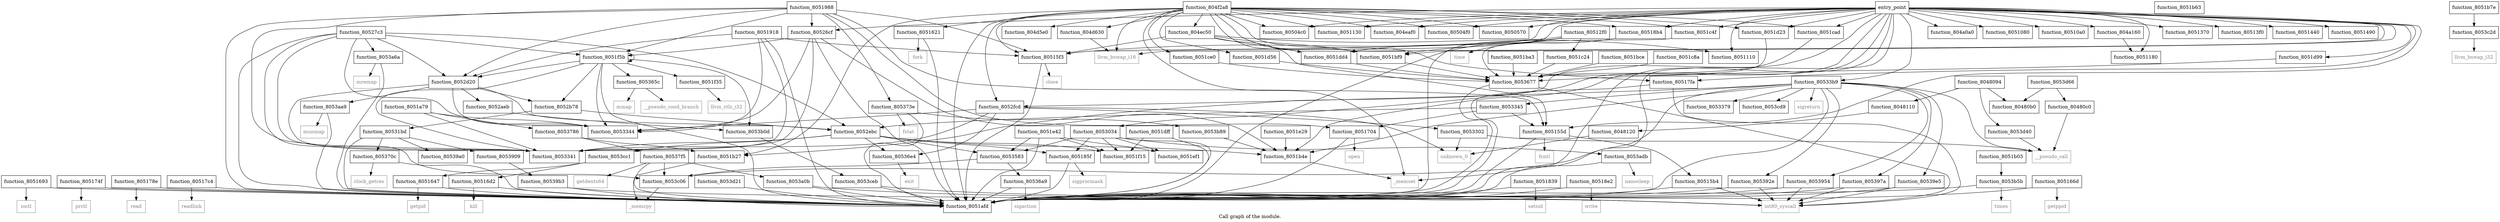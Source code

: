 digraph "Call graph of the module." {
  label="Call graph of the module.";
  node [shape=record];

  Node_function_805166d [label="{function_805166d}"];
  Node_function_8051693 [label="{function_8051693}"];
  Node_function_8051b4e [label="{function_8051b4e}"];
  Node_function_8051ef1 [label="{function_8051ef1}"];
  Node_function_8051b63 [label="{function_8051b63}"];
  Node_function_8051f15 [label="{function_8051f15}"];
  Node_function_8051b7e [label="{function_8051b7e}"];
  Node_function_8051f35 [label="{function_8051f35}"];
  Node_function_8051ba3 [label="{function_8051ba3}"];
  Node_function_8051f5b [label="{function_8051f5b}"];
  Node_function_8053379 [label="{function_8053379}"];
  Node_function_80526cf [label="{function_80526cf}"];
  Node_function_8051bce [label="{function_8051bce}"];
  Node_function_80527c3 [label="{function_80527c3}"];
  Node_function_8051bf9 [label="{function_8051bf9}"];
  Node_function_8052aeb [label="{function_8052aeb}"];
  Node_function_8052b78 [label="{function_8052b78}"];
  Node_function_8051c24 [label="{function_8051c24}"];
  Node_function_8052d20 [label="{function_8052d20}"];
  Node_function_8051c4f [label="{function_8051c4f}"];
  Node_function_80516d2 [label="{function_80516d2}"];
  Node_function_8051704 [label="{function_8051704}"];
  Node_function_805174f [label="{function_805174f}"];
  Node_function_805178e [label="{function_805178e}"];
  Node_function_8053345 [label="{function_8053345}"];
  Node_function_80517c4 [label="{function_80517c4}"];
  Node_function_8053344 [label="{function_8053344}"];
  Node_function_80517fa [label="{function_80517fa}"];
  Node_function_8051839 [label="{function_8051839}"];
  Node_function_805185f [label="{function_805185f}"];
  Node_function_80518b4 [label="{function_80518b4}"];
  Node_function_8051dd4 [label="{function_8051dd4}"];
  Node_function_80518e2 [label="{function_80518e2}"];
  Node_function_8051918 [label="{function_8051918}"];
  Node_function_8052ebc [label="{function_8052ebc}"];
  Node_function_8051c8a [label="{function_8051c8a}"];
  Node_function_8051b27 [label="{function_8051b27}"];
  Node_function_8051dff [label="{function_8051dff}"];
  Node_function_8053341 [label="{function_8053341}"];
  Node_function_8051cad [label="{function_8051cad}"];
  Node_function_8051988 [label="{function_8051988}"];
  Node_function_8051a79 [label="{function_8051a79}"];
  Node_function_8051afd [label="{function_8051afd}"];
  Node_function_8051e29 [label="{function_8051e29}"];
  Node_function_8052fcd [label="{function_8052fcd}"];
  Node_function_8051ce0 [label="{function_8051ce0}"];
  Node_function_8053034 [label="{function_8053034}"];
  Node_function_8051d23 [label="{function_8051d23}"];
  Node_function_80531bd [label="{function_80531bd}"];
  Node_function_8051d56 [label="{function_8051d56}"];
  Node_function_8051b03 [label="{function_8051b03}"];
  Node_function_8051e42 [label="{function_8051e42}"];
  Node_function_8051d99 [label="{function_8051d99}"];
  Node_getpid [color="gray50", fontcolor="gray50", label="{getpid}"];
  Node_function_80533b9 [label="{function_80533b9}"];
  Node_function_8053583 [label="{function_8053583}"];
  Node_function_805365c [label="{function_805365c}"];
  Node_function_8053677 [label="{function_8053677}"];
  Node_function_80536a9 [label="{function_80536a9}"];
  Node_function_80536e4 [label="{function_80536e4}"];
  Node_function_805370c [label="{function_805370c}"];
  Node_function_805373e [label="{function_805373e}"];
  Node_function_8053786 [label="{function_8053786}"];
  Node_function_80537f5 [label="{function_80537f5}"];
  Node_function_8053909 [label="{function_8053909}"];
  Node_function_805392e [label="{function_805392e}"];
  Node_function_8053954 [label="{function_8053954}"];
  Node_function_805397a [label="{function_805397a}"];
  Node_function_80539a0 [label="{function_80539a0}"];
  Node_function_80539b3 [label="{function_80539b3}"];
  Node_function_80539e5 [label="{function_80539e5}"];
  Node_function_8053a0b [label="{function_8053a0b}"];
  Node_function_8053a6a [label="{function_8053a6a}"];
  Node_function_8053aa9 [label="{function_8053aa9}"];
  Node_function_8053adb [label="{function_8053adb}"];
  Node_function_8053b0d [label="{function_8053b0d}"];
  Node_function_8053b5b [label="{function_8053b5b}"];
  Node_function_8053b89 [label="{function_8053b89}"];
  Node_function_8053c06 [label="{function_8053c06}"];
  Node_function_8053c2d [label="{function_8053c2d}"];
  Node_function_8053cc1 [label="{function_8053cc1}"];
  Node_function_8053cd9 [label="{function_8053cd9}"];
  Node_function_8053ceb [label="{function_8053ceb}"];
  Node_function_8053d21 [label="{function_8053d21}"];
  Node_function_8053d40 [label="{function_8053d40}"];
  Node_function_8053d66 [label="{function_8053d66}"];
  Node_llvm_ctlz_i32 [color="gray50", fontcolor="gray50", label="{llvm_ctlz_i32}"];
  Node_llvm_bswap_i32 [color="gray50", fontcolor="gray50", label="{llvm_bswap_i32}"];
  Node__memset [color="gray50", fontcolor="gray50", label="{_memset}"];
  Node__memcpy [color="gray50", fontcolor="gray50", label="{_memcpy}"];
  Node_llvm_bswap_i16 [color="gray50", fontcolor="gray50", label="{llvm_bswap_i16}"];
  Node_unknown_0 [color="gray50", fontcolor="gray50", label="{unknown_0}"];
  Node_fcntl [color="gray50", fontcolor="gray50", label="{fcntl}"];
  Node_int80_syscall [color="gray50", fontcolor="gray50", label="{int80_syscall}"];
  Node_close [color="gray50", fontcolor="gray50", label="{close}"];
  Node_fork [color="gray50", fontcolor="gray50", label="{fork}"];
  Node_getppid [color="gray50", fontcolor="gray50", label="{getppid}"];
  Node_ioctl [color="gray50", fontcolor="gray50", label="{ioctl}"];
  Node_kill [color="gray50", fontcolor="gray50", label="{kill}"];
  Node_open [color="gray50", fontcolor="gray50", label="{open}"];
  Node_prctl [color="gray50", fontcolor="gray50", label="{prctl}"];
  Node_read [color="gray50", fontcolor="gray50", label="{read}"];
  Node_readlink [color="gray50", fontcolor="gray50", label="{readlink}"];
  Node_setsid [color="gray50", fontcolor="gray50", label="{setsid}"];
  Node_sigprocmask [color="gray50", fontcolor="gray50", label="{sigprocmask}"];
  Node_time [color="gray50", fontcolor="gray50", label="{time}"];
  Node_write [color="gray50", fontcolor="gray50", label="{write}"];
  Node_sigreturn [color="gray50", fontcolor="gray50", label="{sigreturn}"];
  Node_mmap [color="gray50", fontcolor="gray50", label="{mmap}"];
  Node_sigaction [color="gray50", fontcolor="gray50", label="{sigaction}"];
  Node_exit [color="gray50", fontcolor="gray50", label="{exit}"];
  Node_clock_getres [color="gray50", fontcolor="gray50", label="{clock_getres}"];
  Node_fstat [color="gray50", fontcolor="gray50", label="{fstat}"];
  Node_getdents64 [color="gray50", fontcolor="gray50", label="{getdents64}"];
  Node_mremap [color="gray50", fontcolor="gray50", label="{mremap}"];
  Node_munmap [color="gray50", fontcolor="gray50", label="{munmap}"];
  Node_nanosleep [color="gray50", fontcolor="gray50", label="{nanosleep}"];
  Node_times [color="gray50", fontcolor="gray50", label="{times}"];
  Node___pseudo_call [color="gray50", fontcolor="gray50", label="{__pseudo_call}"];
  Node___pseudo_cond_branch [color="gray50", fontcolor="gray50", label="{__pseudo_cond_branch}"];
  Node_function_8048094 [label="{function_8048094}"];
  Node_function_80480b0 [label="{function_80480b0}"];
  Node_function_80480c0 [label="{function_80480c0}"];
  Node_function_8048110 [label="{function_8048110}"];
  Node_function_8048120 [label="{function_8048120}"];
  Node_entry_point [label="{entry_point}"];
  Node_function_804a0a0 [label="{function_804a0a0}"];
  Node_function_804a160 [label="{function_804a160}"];
  Node_function_804d5e0 [label="{function_804d5e0}"];
  Node_function_804d630 [label="{function_804d630}"];
  Node_function_804eaf0 [label="{function_804eaf0}"];
  Node_function_804ec50 [label="{function_804ec50}"];
  Node_function_804f2a8 [label="{function_804f2a8}"];
  Node_function_80504c0 [label="{function_80504c0}"];
  Node_function_80504f0 [label="{function_80504f0}"];
  Node_function_8053302 [label="{function_8053302}"];
  Node_function_8050570 [label="{function_8050570}"];
  Node_function_8051080 [label="{function_8051080}"];
  Node_function_80510a0 [label="{function_80510a0}"];
  Node_function_8051110 [label="{function_8051110}"];
  Node_function_8051130 [label="{function_8051130}"];
  Node_function_8051180 [label="{function_8051180}"];
  Node_function_80512f0 [label="{function_80512f0}"];
  Node_function_8051370 [label="{function_8051370}"];
  Node_function_80513f0 [label="{function_80513f0}"];
  Node_function_8051440 [label="{function_8051440}"];
  Node_function_8051490 [label="{function_8051490}"];
  Node_function_805155d [label="{function_805155d}"];
  Node_function_80515b4 [label="{function_80515b4}"];
  Node_function_80515f3 [label="{function_80515f3}"];
  Node_function_8051621 [label="{function_8051621}"];
  Node_function_8051647 [label="{function_8051647}"];
  Node_function_805166d -> Node_function_8051afd;
  Node_function_805166d -> Node_getppid;
  Node_function_8051693 -> Node_function_8051afd;
  Node_function_8051693 -> Node_ioctl;
  Node_function_8051b4e -> Node__memset;
  Node_function_8051b7e -> Node_function_8053c2d;
  Node_function_8051f35 -> Node_llvm_ctlz_i32;
  Node_function_8051ba3 -> Node_function_8053677;
  Node_function_8051f5b -> Node_function_8051f35;
  Node_function_8051f5b -> Node_function_8051f5b;
  Node_function_8051f5b -> Node_function_8052b78;
  Node_function_8051f5b -> Node_function_8052d20;
  Node_function_8051f5b -> Node_function_8053344;
  Node_function_8051f5b -> Node_function_8053341;
  Node_function_8051f5b -> Node_function_8051afd;
  Node_function_8051f5b -> Node_function_805365c;
  Node_function_8051f5b -> Node_function_8053b0d;
  Node_function_80526cf -> Node_function_8051b4e;
  Node_function_80526cf -> Node_function_8051f5b;
  Node_function_80526cf -> Node_function_8053344;
  Node_function_80526cf -> Node_function_8053341;
  Node_function_80526cf -> Node_function_8051afd;
  Node_function_8051bce -> Node_function_8053677;
  Node_function_80527c3 -> Node_function_8051f5b;
  Node_function_80527c3 -> Node_function_8052d20;
  Node_function_80527c3 -> Node_function_8053344;
  Node_function_80527c3 -> Node_function_8052ebc;
  Node_function_80527c3 -> Node_function_8053341;
  Node_function_80527c3 -> Node_function_8051afd;
  Node_function_80527c3 -> Node_function_8053a6a;
  Node_function_80527c3 -> Node_function_8053c06;
  Node_function_8051bf9 -> Node_function_8053677;
  Node_function_8052aeb -> Node_function_8053b0d;
  Node_function_8052b78 -> Node_function_8052ebc;
  Node_function_8052b78 -> Node_function_80531bd;
  Node_function_8051c24 -> Node_function_8053677;
  Node_function_8052d20 -> Node_function_8052aeb;
  Node_function_8052d20 -> Node_function_8052b78;
  Node_function_8052d20 -> Node_function_8053344;
  Node_function_8052d20 -> Node_function_8052ebc;
  Node_function_8052d20 -> Node_function_8053341;
  Node_function_8052d20 -> Node_function_8053aa9;
  Node_function_8051c4f -> Node_function_8053677;
  Node_function_80516d2 -> Node_function_8051afd;
  Node_function_80516d2 -> Node_kill;
  Node_function_8051704 -> Node_function_8051afd;
  Node_function_8051704 -> Node_open;
  Node_function_805174f -> Node_function_8051afd;
  Node_function_805174f -> Node_prctl;
  Node_function_805178e -> Node_function_8051afd;
  Node_function_805178e -> Node_read;
  Node_function_8053345 -> Node_function_8051704;
  Node_function_8053345 -> Node_function_8052ebc;
  Node_function_8053345 -> Node_function_805155d;
  Node_function_80517c4 -> Node_function_8051afd;
  Node_function_80517c4 -> Node_readlink;
  Node_function_80517fa -> Node_function_8051afd;
  Node_function_80517fa -> Node_int80_syscall;
  Node_function_8051839 -> Node_function_8051afd;
  Node_function_8051839 -> Node_setsid;
  Node_function_805185f -> Node_function_8051afd;
  Node_function_805185f -> Node_sigprocmask;
  Node_function_80518b4 -> Node_function_8051afd;
  Node_function_80518b4 -> Node_time;
  Node_function_8051dd4 -> Node_function_8053677;
  Node_function_80518e2 -> Node_function_8051afd;
  Node_function_80518e2 -> Node_write;
  Node_function_8051918 -> Node_function_8052d20;
  Node_function_8051918 -> Node_function_8053344;
  Node_function_8051918 -> Node_function_8053341;
  Node_function_8051918 -> Node_function_8051afd;
  Node_function_8051918 -> Node_function_80515f3;
  Node_function_8052ebc -> Node_function_8051b4e;
  Node_function_8052ebc -> Node_function_8051f15;
  Node_function_8052ebc -> Node_function_805185f;
  Node_function_8052ebc -> Node_function_8053341;
  Node_function_8052ebc -> Node_function_8053583;
  Node_function_8052ebc -> Node_function_80536e4;
  Node_function_8052ebc -> Node_function_8053cc1;
  Node_function_8051c8a -> Node_function_8053677;
  Node_function_8051b27 -> Node__memcpy;
  Node_function_8051dff -> Node_function_8051f15;
  Node_function_8051dff -> Node_function_8051afd;
  Node_function_8051cad -> Node_function_8053677;
  Node_function_8051988 -> Node_function_8051f5b;
  Node_function_8051988 -> Node_function_80526cf;
  Node_function_8051988 -> Node_function_8052d20;
  Node_function_8051988 -> Node_function_8051704;
  Node_function_8051988 -> Node_function_8053341;
  Node_function_8051988 -> Node_function_8051afd;
  Node_function_8051988 -> Node_function_805373e;
  Node_function_8051988 -> Node_function_805155d;
  Node_function_8051988 -> Node_function_80515f3;
  Node_function_8051a79 -> Node_function_8053344;
  Node_function_8051a79 -> Node_function_8053341;
  Node_function_8051a79 -> Node_function_8053786;
  Node_function_8051e29 -> Node_function_8051b4e;
  Node_function_8052fcd -> Node_function_8053344;
  Node_function_8052fcd -> Node_function_8053341;
  Node_function_8052fcd -> Node_function_80536e4;
  Node_function_8052fcd -> Node_unknown_0;
  Node_function_8052fcd -> Node_function_8053302;
  Node_function_8051ce0 -> Node_function_8053677;
  Node_function_8053034 -> Node_function_8051ef1;
  Node_function_8053034 -> Node_function_8051f15;
  Node_function_8053034 -> Node_function_805185f;
  Node_function_8053034 -> Node_function_8051afd;
  Node_function_8053034 -> Node_function_8053583;
  Node_function_8053034 -> Node_function_8053adb;
  Node_function_8051d23 -> Node_function_8053677;
  Node_function_80531bd -> Node_function_8051afd;
  Node_function_80531bd -> Node_function_805370c;
  Node_function_80531bd -> Node_function_8053909;
  Node_function_80531bd -> Node_function_80539a0;
  Node_function_8051d56 -> Node_function_8053677;
  Node_function_8051b03 -> Node_function_8053b5b;
  Node_function_8051e42 -> Node_function_8051ef1;
  Node_function_8051e42 -> Node_function_8051f15;
  Node_function_8051e42 -> Node_function_8051afd;
  Node_function_8051e42 -> Node_function_8053583;
  Node_function_8051d99 -> Node_function_8053677;
  Node_function_80533b9 -> Node_function_8051b4e;
  Node_function_80533b9 -> Node_function_8053379;
  Node_function_80533b9 -> Node_function_8053345;
  Node_function_80533b9 -> Node_function_8051afd;
  Node_function_80533b9 -> Node_function_8052fcd;
  Node_function_80533b9 -> Node_function_805392e;
  Node_function_80533b9 -> Node_function_8053954;
  Node_function_80533b9 -> Node_function_805397a;
  Node_function_80533b9 -> Node_function_80539e5;
  Node_function_80533b9 -> Node_function_8053c06;
  Node_function_80533b9 -> Node_function_8053cd9;
  Node_function_80533b9 -> Node_sigreturn;
  Node_function_80533b9 -> Node___pseudo_call;
  Node_function_8053583 -> Node_function_80536a9;
  Node_function_8053583 -> Node_function_8053c06;
  Node_function_805365c -> Node_mmap;
  Node_function_805365c -> Node___pseudo_cond_branch;
  Node_function_8053677 -> Node_function_8051afd;
  Node_function_8053677 -> Node_int80_syscall;
  Node_function_80536a9 -> Node_function_8051afd;
  Node_function_80536a9 -> Node_sigaction;
  Node_function_80536e4 -> Node_exit;
  Node_function_805370c -> Node_function_8051afd;
  Node_function_805370c -> Node_clock_getres;
  Node_function_805373e -> Node_function_8051afd;
  Node_function_805373e -> Node_function_8053b89;
  Node_function_805373e -> Node_fstat;
  Node_function_8053786 -> Node_function_8051b27;
  Node_function_8053786 -> Node_function_80537f5;
  Node_function_80537f5 -> Node_function_8051afd;
  Node_function_80537f5 -> Node_function_8053a0b;
  Node_function_80537f5 -> Node_function_8053c06;
  Node_function_80537f5 -> Node_getdents64;
  Node_function_8053909 -> Node_function_80539b3;
  Node_function_805392e -> Node_function_8051afd;
  Node_function_805392e -> Node_int80_syscall;
  Node_function_8053954 -> Node_function_8051afd;
  Node_function_8053954 -> Node_int80_syscall;
  Node_function_805397a -> Node_function_8051afd;
  Node_function_805397a -> Node_int80_syscall;
  Node_function_80539b3 -> Node_function_8051afd;
  Node_function_80539b3 -> Node_int80_syscall;
  Node_function_80539e5 -> Node_function_8051afd;
  Node_function_80539e5 -> Node_int80_syscall;
  Node_function_8053a0b -> Node_function_8051afd;
  Node_function_8053a0b -> Node_int80_syscall;
  Node_function_8053a6a -> Node_function_8051afd;
  Node_function_8053a6a -> Node_mremap;
  Node_function_8053aa9 -> Node_function_8051afd;
  Node_function_8053aa9 -> Node_munmap;
  Node_function_8053adb -> Node_function_8051afd;
  Node_function_8053adb -> Node_nanosleep;
  Node_function_8053b0d -> Node_function_8053ceb;
  Node_function_8053b5b -> Node_function_8051afd;
  Node_function_8053b5b -> Node_times;
  Node_function_8053b89 -> Node_function_8051b4e;
  Node_function_8053c06 -> Node__memcpy;
  Node_function_8053c2d -> Node_llvm_bswap_i32;
  Node_function_8053cc1 -> Node_function_80516d2;
  Node_function_8053cc1 -> Node_function_8051647;
  Node_function_8053ceb -> Node_function_8051afd;
  Node_function_8053ceb -> Node_int80_syscall;
  Node_function_8053d21 -> Node_function_8051afd;
  Node_function_8053d40 -> Node___pseudo_call;
  Node_function_8053d66 -> Node_function_80480b0;
  Node_function_8053d66 -> Node_function_80480c0;
  Node_function_8048094 -> Node_function_8053d40;
  Node_function_8048094 -> Node_function_80480b0;
  Node_function_8048094 -> Node_function_8048110;
  Node_function_80480c0 -> Node___pseudo_call;
  Node_function_8048110 -> Node_function_8048120;
  Node_function_8048120 -> Node_unknown_0;
  Node_entry_point -> Node_function_8051b4e;
  Node_entry_point -> Node_function_80526cf;
  Node_entry_point -> Node_function_8051bf9;
  Node_entry_point -> Node_function_8051c4f;
  Node_entry_point -> Node_function_80517fa;
  Node_entry_point -> Node_function_80518b4;
  Node_entry_point -> Node_function_8051dd4;
  Node_entry_point -> Node_function_8051b27;
  Node_entry_point -> Node_function_8051cad;
  Node_entry_point -> Node_function_8051afd;
  Node_entry_point -> Node_function_8053034;
  Node_entry_point -> Node_function_8051d23;
  Node_entry_point -> Node_function_8051d99;
  Node_entry_point -> Node_function_80533b9;
  Node_entry_point -> Node__memset;
  Node_entry_point -> Node_llvm_bswap_i16;
  Node_entry_point -> Node_function_804a0a0;
  Node_entry_point -> Node_function_804a160;
  Node_entry_point -> Node_function_804eaf0;
  Node_entry_point -> Node_function_80504c0;
  Node_entry_point -> Node_function_80504f0;
  Node_entry_point -> Node_function_8050570;
  Node_entry_point -> Node_function_8051080;
  Node_entry_point -> Node_function_80510a0;
  Node_entry_point -> Node_function_8051110;
  Node_entry_point -> Node_function_8051130;
  Node_entry_point -> Node_function_8051180;
  Node_entry_point -> Node_function_8051370;
  Node_entry_point -> Node_function_80513f0;
  Node_entry_point -> Node_function_8051440;
  Node_entry_point -> Node_function_8051490;
  Node_entry_point -> Node_function_805155d;
  Node_entry_point -> Node_function_80515f3;
  Node_function_804a160 -> Node_function_8051180;
  Node_function_804d630 -> Node_llvm_bswap_i16;
  Node_function_804ec50 -> Node_function_8051bf9;
  Node_function_804ec50 -> Node_function_8051dd4;
  Node_function_804ec50 -> Node_function_8051110;
  Node_function_804ec50 -> Node_function_805155d;
  Node_function_804ec50 -> Node_function_80515f3;
  Node_function_804f2a8 -> Node_function_8051bf9;
  Node_function_804f2a8 -> Node_function_8051c4f;
  Node_function_804f2a8 -> Node_function_80517fa;
  Node_function_804f2a8 -> Node_function_80518b4;
  Node_function_804f2a8 -> Node_function_8051dd4;
  Node_function_804f2a8 -> Node_function_8051b27;
  Node_function_804f2a8 -> Node_function_8051cad;
  Node_function_804f2a8 -> Node_function_8051afd;
  Node_function_804f2a8 -> Node_function_8052fcd;
  Node_function_804f2a8 -> Node_function_8051ce0;
  Node_function_804f2a8 -> Node_function_8051d23;
  Node_function_804f2a8 -> Node_function_8051d56;
  Node_function_804f2a8 -> Node__memset;
  Node_function_804f2a8 -> Node_llvm_bswap_i16;
  Node_function_804f2a8 -> Node_function_804d5e0;
  Node_function_804f2a8 -> Node_function_804d630;
  Node_function_804f2a8 -> Node_function_804eaf0;
  Node_function_804f2a8 -> Node_function_804ec50;
  Node_function_804f2a8 -> Node_function_80504c0;
  Node_function_804f2a8 -> Node_function_80504f0;
  Node_function_804f2a8 -> Node_function_8050570;
  Node_function_804f2a8 -> Node_function_8051130;
  Node_function_804f2a8 -> Node_function_80515f3;
  Node_function_804f2a8 -> Node_function_8051621;
  Node_function_8053302 -> Node_unknown_0;
  Node_function_8053302 -> Node___pseudo_call;
  Node_function_80512f0 -> Node_function_8051bf9;
  Node_function_80512f0 -> Node_function_8051c24;
  Node_function_80512f0 -> Node_function_8051dd4;
  Node_function_80512f0 -> Node_function_8051afd;
  Node_function_80512f0 -> Node_function_80515f3;
  Node_function_805155d -> Node_function_8051afd;
  Node_function_805155d -> Node_fcntl;
  Node_function_805155d -> Node_function_80515b4;
  Node_function_80515b4 -> Node_function_8051afd;
  Node_function_80515b4 -> Node_int80_syscall;
  Node_function_80515f3 -> Node_function_8051afd;
  Node_function_80515f3 -> Node_close;
  Node_function_8051621 -> Node_function_8051afd;
  Node_function_8051621 -> Node_fork;
  Node_function_8051647 -> Node_function_8051afd;
  Node_function_8051647 -> Node_getpid;
}
